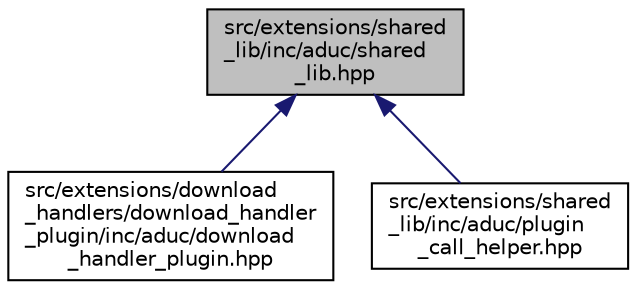 digraph "src/extensions/shared_lib/inc/aduc/shared_lib.hpp"
{
 // LATEX_PDF_SIZE
  edge [fontname="Helvetica",fontsize="10",labelfontname="Helvetica",labelfontsize="10"];
  node [fontname="Helvetica",fontsize="10",shape=record];
  Node1 [label="src/extensions/shared\l_lib/inc/aduc/shared\l_lib.hpp",height=0.2,width=0.4,color="black", fillcolor="grey75", style="filled", fontcolor="black",tooltip="header for aduc::shared_lib class."];
  Node1 -> Node2 [dir="back",color="midnightblue",fontsize="10",style="solid",fontname="Helvetica"];
  Node2 [label="src/extensions/download\l_handlers/download_handler\l_plugin/inc/aduc/download\l_handler_plugin.hpp",height=0.2,width=0.4,color="black", fillcolor="white", style="filled",URL="$download__handler__plugin_8hpp.html",tooltip="header for DownloadHandlerPlugin class that abstracts using a download handler extension shared libra..."];
  Node1 -> Node3 [dir="back",color="midnightblue",fontsize="10",style="solid",fontname="Helvetica"];
  Node3 [label="src/extensions/shared\l_lib/inc/aduc/plugin\l_call_helper.hpp",height=0.2,width=0.4,color="black", fillcolor="white", style="filled",URL="$plugin__call__helper_8hpp.html",tooltip="header for helper functions when calling plugin export functions."];
}
